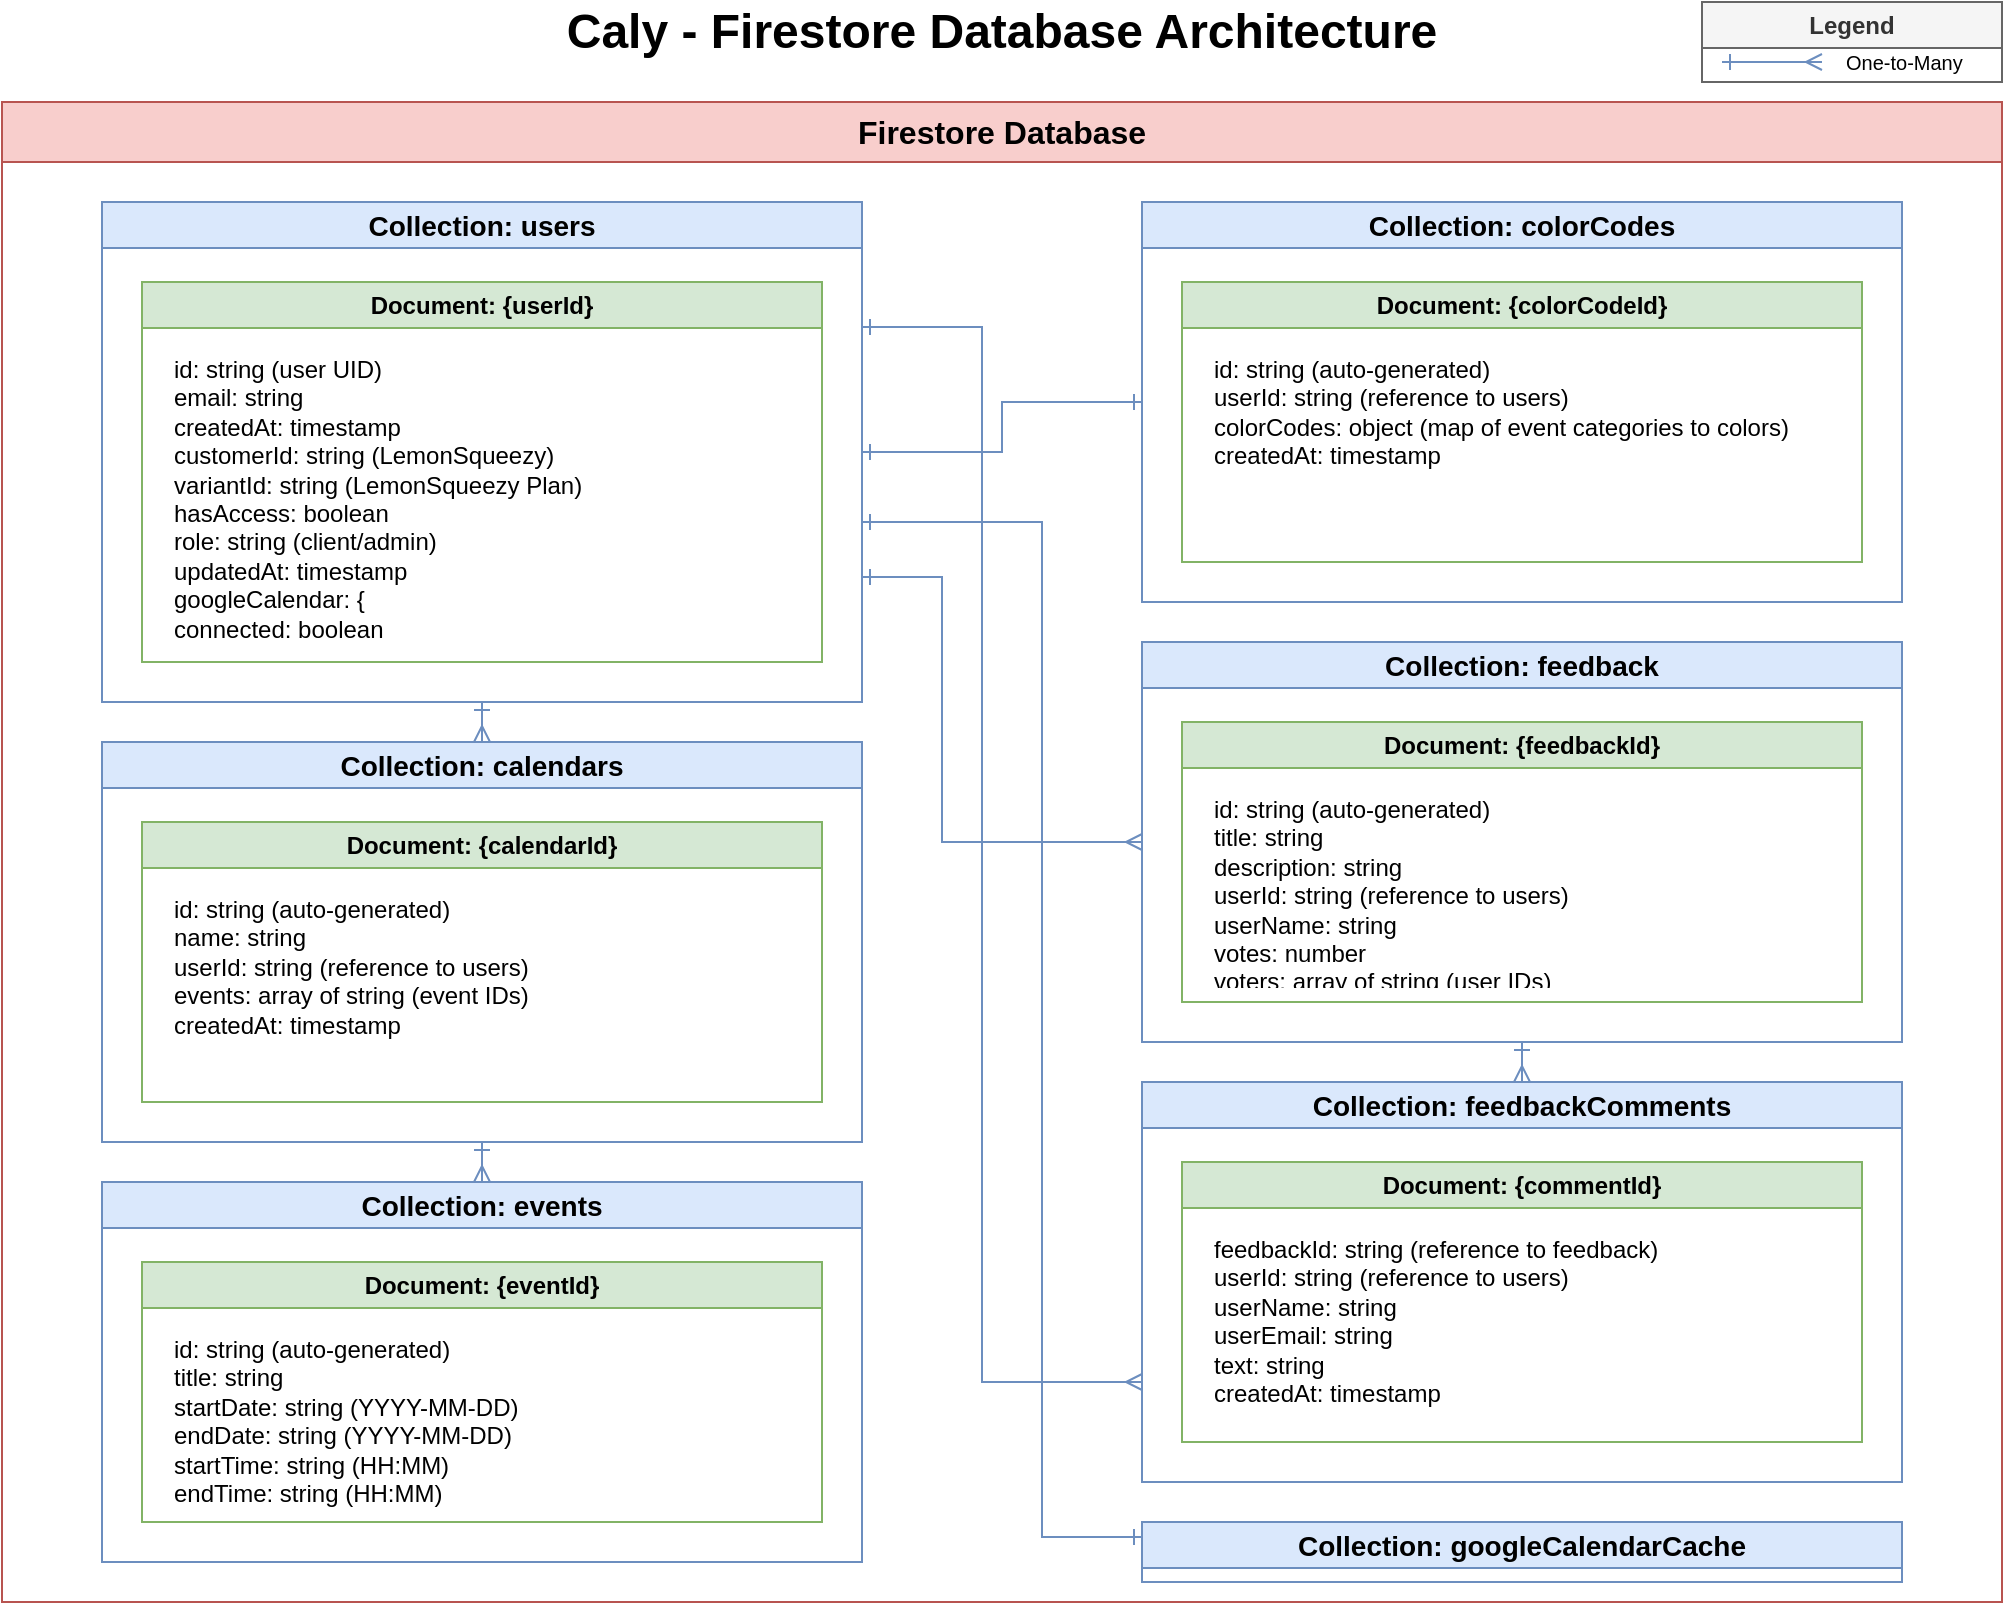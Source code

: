 <mxfile>
    <diagram id="firestore-db-architecture" name="Firestore Database Architecture">
        <mxGraphModel dx="758" dy="344" grid="1" gridSize="10" guides="1" tooltips="1" connect="1" arrows="1" fold="1" page="1" pageScale="1" pageWidth="1100" pageHeight="850" math="0" shadow="0">
            <root>
                <mxCell id="0"/>
                <mxCell id="1" parent="0"/>
                <mxCell id="title" value="Caly - Firestore Database Architecture" style="text;html=1;strokeColor=none;fillColor=none;align=center;verticalAlign=middle;whiteSpace=wrap;rounded=0;fontSize=24;fontStyle=1" parent="1" vertex="1">
                    <mxGeometry x="200" y="20" width="700" height="30" as="geometry"/>
                </mxCell>
                <mxCell id="firestore-container" value="Firestore Database" style="swimlane;whiteSpace=wrap;html=1;fillColor=#f8cecc;strokeColor=#b85450;fontStyle=1;fontSize=16;startSize=30;" parent="1" vertex="1">
                    <mxGeometry x="50" y="70" width="1000" height="750" as="geometry"/>
                </mxCell>
                <mxCell id="users-collection" value="Collection: users" style="swimlane;whiteSpace=wrap;html=1;fillColor=#dae8fc;strokeColor=#6c8ebf;fontStyle=1;fontSize=14;" parent="firestore-container" vertex="1">
                    <mxGeometry x="50" y="50" width="380" height="250" as="geometry"/>
                </mxCell>
                <mxCell id="users-document" value="Document: {userId}" style="swimlane;whiteSpace=wrap;html=1;fillColor=#d5e8d4;strokeColor=#82b366;" parent="users-collection" vertex="1">
                    <mxGeometry x="20" y="40" width="340" height="190" as="geometry"/>
                </mxCell>
                <mxCell id="users-fields" value="id: string (user UID)&#xa;email: string&#xa;createdAt: timestamp&#xa;customerId: string (LemonSqueezy)&#xa;variantId: string (LemonSqueezy Plan)&#xa;hasAccess: boolean&#xa;role: string (client/admin)&#xa;updatedAt: timestamp&#xa;googleCalendar: {&#xa;  connected: boolean&#xa;  accessToken: string&#xa;  refreshToken: string&#xa;}" style="text;strokeColor=none;fillColor=none;align=left;verticalAlign=top;spacingLeft=4;spacingRight=4;overflow=hidden;rotatable=0;points=[[0,0.5],[1,0.5]];portConstraint=eastwest;whiteSpace=wrap;fontSize=12;" parent="users-document" vertex="1">
                    <mxGeometry x="10" y="30" width="320" height="150" as="geometry"/>
                </mxCell>
                <mxCell id="calendars-collection" value="Collection: calendars" style="swimlane;whiteSpace=wrap;html=1;fillColor=#dae8fc;strokeColor=#6c8ebf;fontStyle=1;fontSize=14;" parent="firestore-container" vertex="1">
                    <mxGeometry x="50" y="320" width="380" height="200" as="geometry"/>
                </mxCell>
                <mxCell id="calendars-document" value="Document: {calendarId}" style="swimlane;whiteSpace=wrap;html=1;fillColor=#d5e8d4;strokeColor=#82b366;" parent="calendars-collection" vertex="1">
                    <mxGeometry x="20" y="40" width="340" height="140" as="geometry"/>
                </mxCell>
                <mxCell id="calendars-fields" value="id: string (auto-generated)&#xa;name: string&#xa;userId: string (reference to users)&#xa;events: array of string (event IDs)&#xa;createdAt: timestamp" style="text;strokeColor=none;fillColor=none;align=left;verticalAlign=top;spacingLeft=4;spacingRight=4;overflow=hidden;rotatable=0;points=[[0,0.5],[1,0.5]];portConstraint=eastwest;whiteSpace=wrap;fontSize=12;" parent="calendars-document" vertex="1">
                    <mxGeometry x="10" y="30" width="320" height="100" as="geometry"/>
                </mxCell>
                <mxCell id="events-collection" value="Collection: events" style="swimlane;whiteSpace=wrap;html=1;fillColor=#dae8fc;strokeColor=#6c8ebf;fontStyle=1;fontSize=14;" parent="firestore-container" vertex="1">
                    <mxGeometry x="50" y="540" width="380" height="190" as="geometry"/>
                </mxCell>
                <mxCell id="events-document" value="Document: {eventId}" style="swimlane;whiteSpace=wrap;html=1;fillColor=#d5e8d4;strokeColor=#82b366;" parent="events-collection" vertex="1">
                    <mxGeometry x="20" y="40" width="340" height="130" as="geometry"/>
                </mxCell>
                <mxCell id="events-fields" value="id: string (auto-generated)&#xa;title: string&#xa;startDate: string (YYYY-MM-DD)&#xa;endDate: string (YYYY-MM-DD)&#xa;startTime: string (HH:MM)&#xa;endTime: string (HH:MM)&#xa;color: string (hex color code)&#xa;description: string&#xa;calendarId: string (reference to calendars)" style="text;strokeColor=none;fillColor=none;align=left;verticalAlign=top;spacingLeft=4;spacingRight=4;overflow=hidden;rotatable=0;points=[[0,0.5],[1,0.5]];portConstraint=eastwest;whiteSpace=wrap;fontSize=12;" parent="events-document" vertex="1">
                    <mxGeometry x="10" y="30" width="320" height="90" as="geometry"/>
                </mxCell>
                <mxCell id="colorcodes-collection" value="Collection: colorCodes" style="swimlane;whiteSpace=wrap;html=1;fillColor=#dae8fc;strokeColor=#6c8ebf;fontStyle=1;fontSize=14;" parent="firestore-container" vertex="1">
                    <mxGeometry x="570" y="50" width="380" height="200" as="geometry"/>
                </mxCell>
                <mxCell id="colorcodes-document" value="Document: {colorCodeId}" style="swimlane;whiteSpace=wrap;html=1;fillColor=#d5e8d4;strokeColor=#82b366;" parent="colorcodes-collection" vertex="1">
                    <mxGeometry x="20" y="40" width="340" height="140" as="geometry"/>
                </mxCell>
                <mxCell id="colorcodes-fields" value="id: string (auto-generated)&#xa;userId: string (reference to users)&#xa;colorCodes: object (map of event categories to colors)&#xa;createdAt: timestamp" style="text;strokeColor=none;fillColor=none;align=left;verticalAlign=top;spacingLeft=4;spacingRight=4;overflow=hidden;rotatable=0;points=[[0,0.5],[1,0.5]];portConstraint=eastwest;whiteSpace=wrap;fontSize=12;" parent="colorcodes-document" vertex="1">
                    <mxGeometry x="10" y="30" width="320" height="100" as="geometry"/>
                </mxCell>
                <mxCell id="feedback-collection" value="Collection: feedback" style="swimlane;whiteSpace=wrap;html=1;fillColor=#dae8fc;strokeColor=#6c8ebf;fontStyle=1;fontSize=14;" parent="firestore-container" vertex="1">
                    <mxGeometry x="570" y="270" width="380" height="200" as="geometry"/>
                </mxCell>
                <mxCell id="feedback-document" value="Document: {feedbackId}" style="swimlane;whiteSpace=wrap;html=1;fillColor=#d5e8d4;strokeColor=#82b366;" parent="feedback-collection" vertex="1">
                    <mxGeometry x="20" y="40" width="340" height="140" as="geometry"/>
                </mxCell>
                <mxCell id="feedback-fields" value="id: string (auto-generated)&#xa;title: string&#xa;description: string&#xa;userId: string (reference to users)&#xa;userName: string&#xa;votes: number&#xa;voters: array of string (user IDs)&#xa;commentCount: number&#xa;handled: boolean&#xa;createdAt: timestamp" style="text;strokeColor=none;fillColor=none;align=left;verticalAlign=top;spacingLeft=4;spacingRight=4;overflow=hidden;rotatable=0;points=[[0,0.5],[1,0.5]];portConstraint=eastwest;whiteSpace=wrap;fontSize=12;" parent="feedback-document" vertex="1">
                    <mxGeometry x="10" y="30" width="320" height="100" as="geometry"/>
                </mxCell>
                <mxCell id="feedbackComments-collection" value="Collection: feedbackComments" style="swimlane;whiteSpace=wrap;html=1;fillColor=#dae8fc;strokeColor=#6c8ebf;fontStyle=1;fontSize=14;" parent="firestore-container" vertex="1">
                    <mxGeometry x="570" y="490" width="380" height="200" as="geometry"/>
                </mxCell>
                <mxCell id="feedbackComments-document" value="Document: {commentId}" style="swimlane;whiteSpace=wrap;html=1;fillColor=#d5e8d4;strokeColor=#82b366;" parent="feedbackComments-collection" vertex="1">
                    <mxGeometry x="20" y="40" width="340" height="140" as="geometry"/>
                </mxCell>
                <mxCell id="feedbackComments-fields" value="feedbackId: string (reference to feedback)&#xa;userId: string (reference to users)&#xa;userName: string&#xa;userEmail: string&#xa;text: string&#xa;createdAt: timestamp" style="text;strokeColor=none;fillColor=none;align=left;verticalAlign=top;spacingLeft=4;spacingRight=4;overflow=hidden;rotatable=0;points=[[0,0.5],[1,0.5]];portConstraint=eastwest;whiteSpace=wrap;fontSize=12;" parent="feedbackComments-document" vertex="1">
                    <mxGeometry x="10" y="30" width="320" height="100" as="geometry"/>
                </mxCell>
                <mxCell id="googleCalendarCache-collection" value="Collection: googleCalendarCache" style="swimlane;whiteSpace=wrap;html=1;fillColor=#dae8fc;strokeColor=#6c8ebf;fontStyle=1;fontSize=14;" parent="firestore-container" vertex="1">
                    <mxGeometry x="570" y="710" width="380" height="30" as="geometry"/>
                </mxCell>
                <mxCell id="users-to-calendars" style="edgeStyle=orthogonalEdgeStyle;rounded=0;orthogonalLoop=1;jettySize=auto;html=1;exitX=0.5;exitY=1;exitDx=0;exitDy=0;entryX=0.5;entryY=0;entryDx=0;entryDy=0;endArrow=ERmany;endFill=0;startArrow=ERone;startFill=0;strokeWidth=1;fillColor=#dae8fc;strokeColor=#6c8ebf;" parent="firestore-container" source="users-collection" target="calendars-collection" edge="1">
                    <mxGeometry relative="1" as="geometry"/>
                </mxCell>
                <mxCell id="calendars-to-events" style="edgeStyle=orthogonalEdgeStyle;rounded=0;orthogonalLoop=1;jettySize=auto;html=1;exitX=0.5;exitY=1;exitDx=0;exitDy=0;entryX=0.5;entryY=0;entryDx=0;entryDy=0;endArrow=ERmany;endFill=0;startArrow=ERone;startFill=0;strokeWidth=1;fillColor=#dae8fc;strokeColor=#6c8ebf;" parent="firestore-container" source="calendars-collection" target="events-collection" edge="1">
                    <mxGeometry relative="1" as="geometry"/>
                </mxCell>
                <mxCell id="users-to-colorcodes" style="edgeStyle=orthogonalEdgeStyle;rounded=0;orthogonalLoop=1;jettySize=auto;html=1;exitX=1;exitY=0.5;exitDx=0;exitDy=0;entryX=0;entryY=0.5;entryDx=0;entryDy=0;endArrow=ERone;endFill=0;startArrow=ERone;startFill=0;strokeWidth=1;fillColor=#dae8fc;strokeColor=#6c8ebf;" parent="firestore-container" source="users-collection" target="colorcodes-collection" edge="1">
                    <mxGeometry relative="1" as="geometry"/>
                </mxCell>
                <mxCell id="users-to-feedback" style="edgeStyle=orthogonalEdgeStyle;rounded=0;orthogonalLoop=1;jettySize=auto;html=1;exitX=1;exitY=0.75;exitDx=0;exitDy=0;entryX=0;entryY=0.5;entryDx=0;entryDy=0;endArrow=ERmany;endFill=0;startArrow=ERone;startFill=0;strokeWidth=1;fillColor=#dae8fc;strokeColor=#6c8ebf;" parent="firestore-container" source="users-collection" target="feedback-collection" edge="1">
                    <mxGeometry relative="1" as="geometry">
                        <Array as="points">
                            <mxPoint x="470" y="238"/>
                            <mxPoint x="470" y="370"/>
                        </Array>
                    </mxGeometry>
                </mxCell>
                <mxCell id="feedback-to-comments" style="edgeStyle=orthogonalEdgeStyle;rounded=0;orthogonalLoop=1;jettySize=auto;html=1;exitX=0.5;exitY=1;exitDx=0;exitDy=0;entryX=0.5;entryY=0;entryDx=0;entryDy=0;endArrow=ERmany;endFill=0;startArrow=ERone;startFill=0;strokeWidth=1;fillColor=#dae8fc;strokeColor=#6c8ebf;" parent="firestore-container" source="feedback-collection" target="feedbackComments-collection" edge="1">
                    <mxGeometry relative="1" as="geometry"/>
                </mxCell>
                <mxCell id="users-to-comments" style="edgeStyle=orthogonalEdgeStyle;rounded=0;orthogonalLoop=1;jettySize=auto;html=1;exitX=1;exitY=0.25;exitDx=0;exitDy=0;entryX=0;entryY=0.75;entryDx=0;entryDy=0;endArrow=ERmany;endFill=0;startArrow=ERone;startFill=0;strokeWidth=1;fillColor=#dae8fc;strokeColor=#6c8ebf;" parent="firestore-container" source="users-collection" target="feedbackComments-collection" edge="1">
                    <mxGeometry relative="1" as="geometry">
                        <Array as="points">
                            <mxPoint x="490" y="113"/>
                            <mxPoint x="490" y="640"/>
                        </Array>
                    </mxGeometry>
                </mxCell>
                <mxCell id="legend" value="Legend" style="swimlane;whiteSpace=wrap;html=1;fillColor=#f5f5f5;strokeColor=#666666;fontStyle=1;fontSize=12;fontColor=#333333;" parent="1" vertex="1">
                    <mxGeometry x="900" y="20" width="150" height="40" as="geometry"/>
                </mxCell>
                <mxCell id="legend-one-to-many" value="One-to-Many" style="text;html=1;strokeColor=none;fillColor=none;align=left;verticalAlign=middle;whiteSpace=wrap;rounded=0;fontSize=10;" parent="1" vertex="1">
                    <mxGeometry x="970" y="40" width="80" height="20" as="geometry"/>
                </mxCell>
                <mxCell id="legend-one-to-many-symbol" style="edgeStyle=orthogonalEdgeStyle;rounded=0;orthogonalLoop=1;jettySize=auto;html=1;endArrow=ERmany;endFill=0;startArrow=ERone;startFill=0;strokeWidth=1;fillColor=#dae8fc;strokeColor=#6c8ebf;" parent="1" edge="1">
                    <mxGeometry relative="1" as="geometry">
                        <mxPoint x="910" y="50" as="sourcePoint"/>
                        <mxPoint x="960" y="50" as="targetPoint"/>
                    </mxGeometry>
                </mxCell>
                <mxCell id="5" style="edgeStyle=orthogonalEdgeStyle;rounded=0;orthogonalLoop=1;jettySize=auto;html=1;endArrow=ERone;endFill=0;startArrow=ERone;startFill=0;strokeWidth=1;fillColor=#dae8fc;strokeColor=#6c8ebf;entryX=0;entryY=0.25;entryDx=0;entryDy=0;" edge="1" parent="1" target="googleCalendarCache-collection">
                    <mxGeometry relative="1" as="geometry">
                        <mxPoint x="480" y="280" as="sourcePoint"/>
                        <mxPoint x="630" y="320" as="targetPoint"/>
                        <Array as="points">
                            <mxPoint x="570" y="280"/>
                            <mxPoint x="570" y="788"/>
                        </Array>
                    </mxGeometry>
                </mxCell>
            </root>
        </mxGraphModel>
    </diagram>
</mxfile>